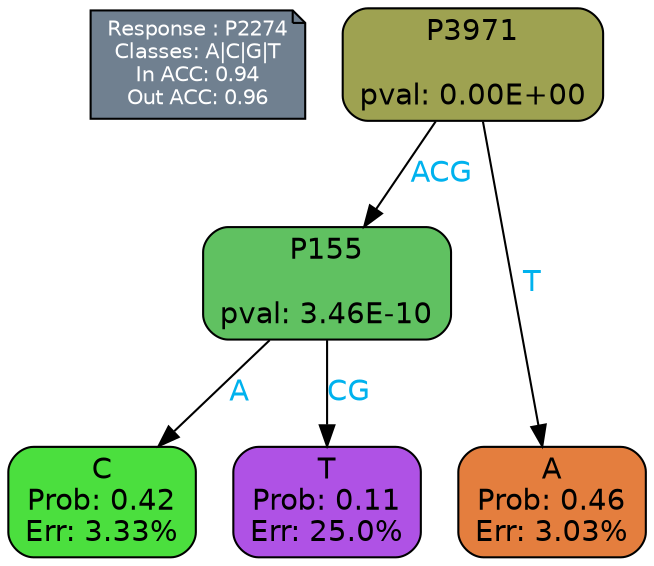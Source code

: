 digraph Tree {
node [shape=box, style="filled, rounded", color="black", fontname=helvetica] ;
graph [ranksep=equally, splines=polylines, bgcolor=transparent, dpi=600] ;
edge [fontname=helvetica] ;
LEGEND [label="Response : P2274
Classes: A|C|G|T
In ACC: 0.94
Out ACC: 0.96
",shape=note,align=left,style=filled,fillcolor="slategray",fontcolor="white",fontsize=10];1 [label="P3971

pval: 0.00E+00", fillcolor="#9ea251"] ;
2 [label="P155

pval: 3.46E-10", fillcolor="#60c161"] ;
3 [label="C
Prob: 0.42
Err: 3.33%", fillcolor="#4bdf3e"] ;
4 [label="T
Prob: 0.11
Err: 25.0%", fillcolor="#af52e5"] ;
5 [label="A
Prob: 0.46
Err: 3.03%", fillcolor="#e47e3e"] ;
1 -> 2 [label="ACG",fontcolor=deepskyblue2] ;
1 -> 5 [label="T",fontcolor=deepskyblue2] ;
2 -> 3 [label="A",fontcolor=deepskyblue2] ;
2 -> 4 [label="CG",fontcolor=deepskyblue2] ;
{rank = same; 3;4;5;}{rank = same; LEGEND;1;}}